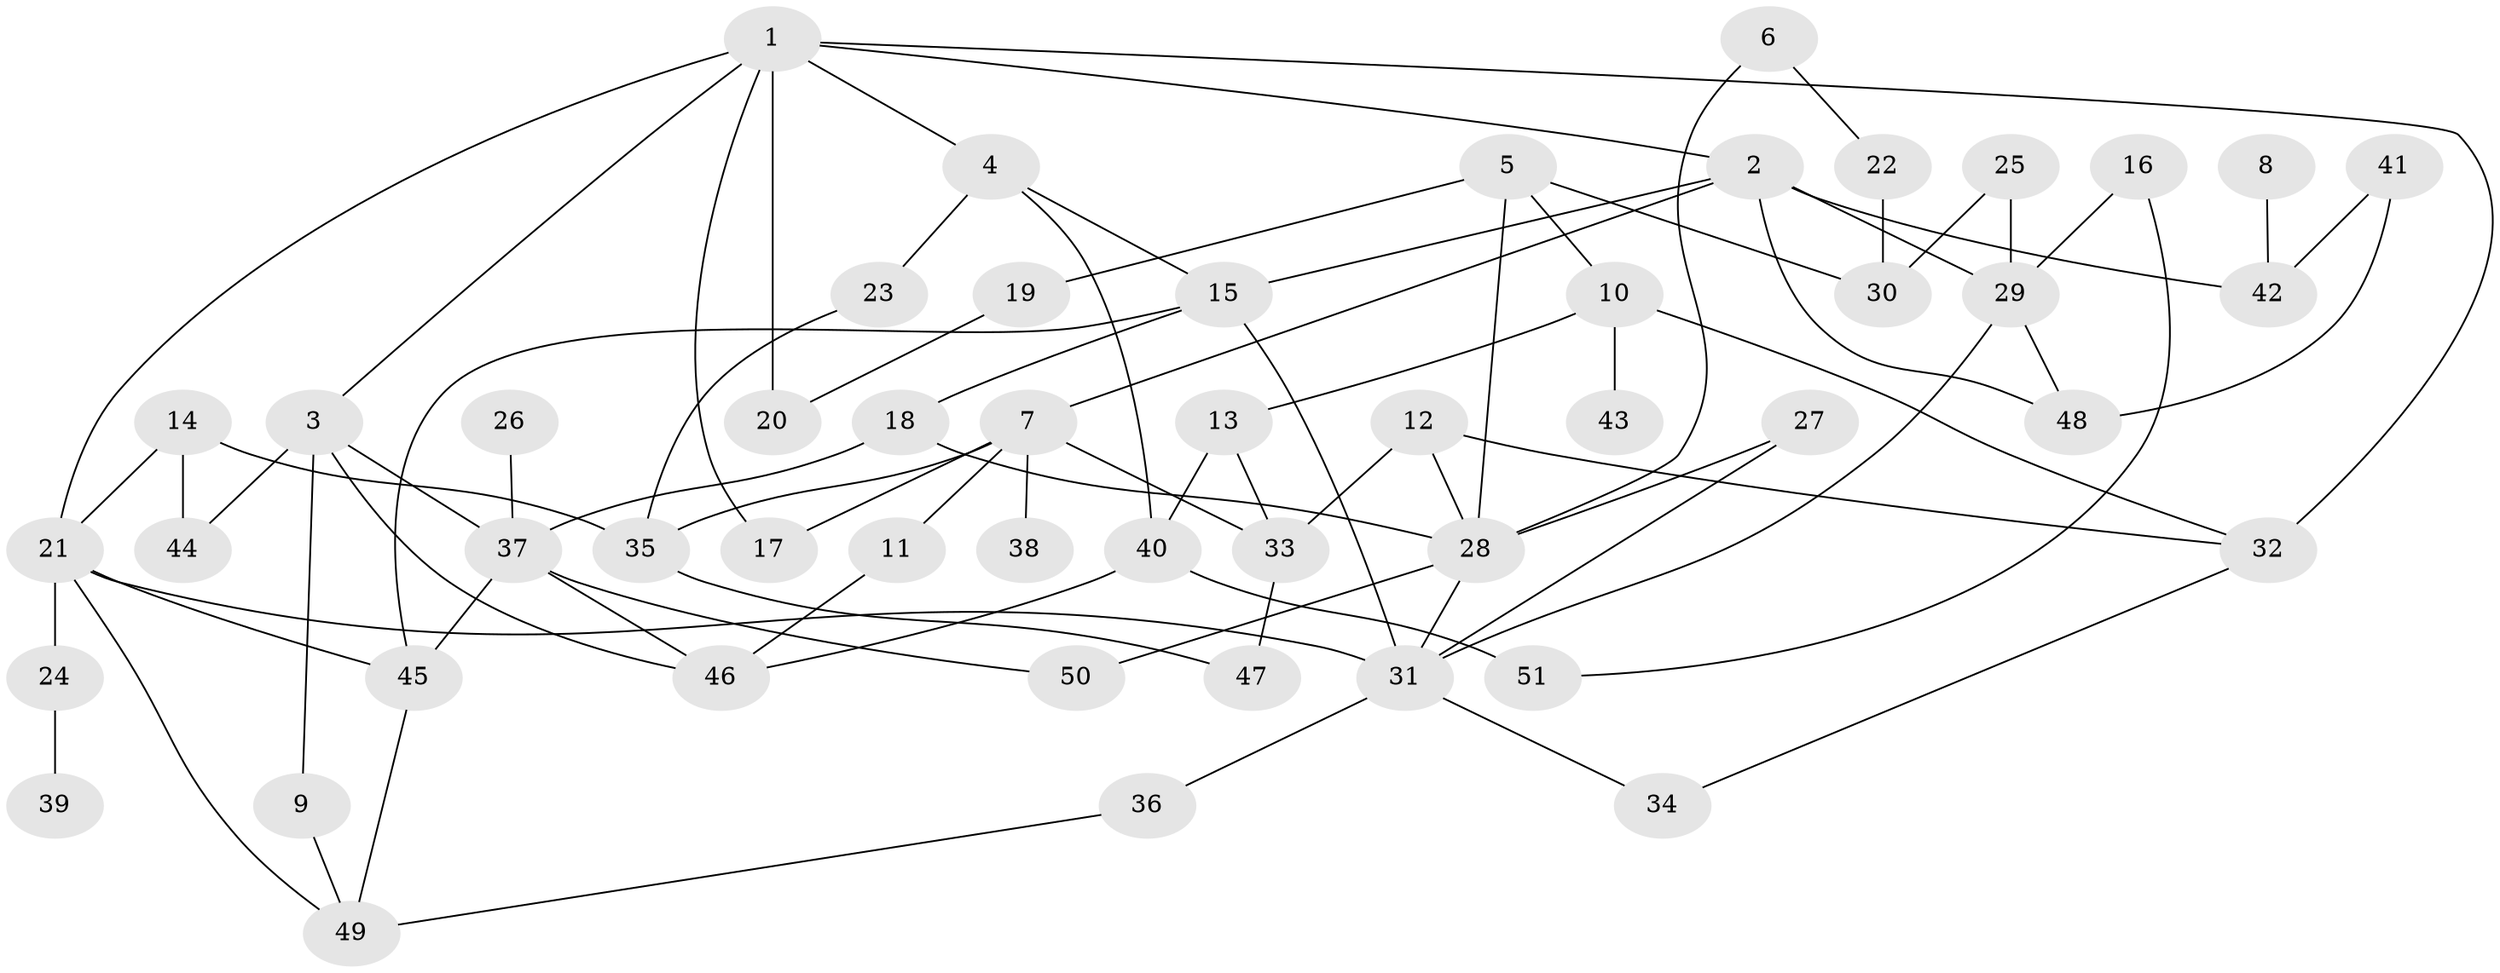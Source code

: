 // original degree distribution, {6: 0.0196078431372549, 4: 0.14705882352941177, 5: 0.058823529411764705, 7: 0.0196078431372549, 2: 0.35294117647058826, 3: 0.16666666666666666, 8: 0.00980392156862745, 1: 0.22549019607843138}
// Generated by graph-tools (version 1.1) at 2025/00/03/09/25 03:00:59]
// undirected, 51 vertices, 82 edges
graph export_dot {
graph [start="1"]
  node [color=gray90,style=filled];
  1;
  2;
  3;
  4;
  5;
  6;
  7;
  8;
  9;
  10;
  11;
  12;
  13;
  14;
  15;
  16;
  17;
  18;
  19;
  20;
  21;
  22;
  23;
  24;
  25;
  26;
  27;
  28;
  29;
  30;
  31;
  32;
  33;
  34;
  35;
  36;
  37;
  38;
  39;
  40;
  41;
  42;
  43;
  44;
  45;
  46;
  47;
  48;
  49;
  50;
  51;
  1 -- 2 [weight=1.0];
  1 -- 3 [weight=1.0];
  1 -- 4 [weight=1.0];
  1 -- 17 [weight=1.0];
  1 -- 20 [weight=1.0];
  1 -- 21 [weight=1.0];
  1 -- 32 [weight=1.0];
  2 -- 7 [weight=1.0];
  2 -- 15 [weight=1.0];
  2 -- 29 [weight=1.0];
  2 -- 42 [weight=1.0];
  2 -- 48 [weight=1.0];
  3 -- 9 [weight=1.0];
  3 -- 37 [weight=1.0];
  3 -- 44 [weight=1.0];
  3 -- 46 [weight=1.0];
  4 -- 15 [weight=1.0];
  4 -- 23 [weight=1.0];
  4 -- 40 [weight=1.0];
  5 -- 10 [weight=1.0];
  5 -- 19 [weight=1.0];
  5 -- 28 [weight=1.0];
  5 -- 30 [weight=1.0];
  6 -- 22 [weight=1.0];
  6 -- 28 [weight=1.0];
  7 -- 11 [weight=1.0];
  7 -- 17 [weight=1.0];
  7 -- 33 [weight=1.0];
  7 -- 35 [weight=1.0];
  7 -- 38 [weight=2.0];
  8 -- 42 [weight=1.0];
  9 -- 49 [weight=1.0];
  10 -- 13 [weight=1.0];
  10 -- 32 [weight=1.0];
  10 -- 43 [weight=1.0];
  11 -- 46 [weight=1.0];
  12 -- 28 [weight=1.0];
  12 -- 32 [weight=1.0];
  12 -- 33 [weight=1.0];
  13 -- 33 [weight=1.0];
  13 -- 40 [weight=1.0];
  14 -- 21 [weight=1.0];
  14 -- 35 [weight=1.0];
  14 -- 44 [weight=1.0];
  15 -- 18 [weight=1.0];
  15 -- 31 [weight=1.0];
  15 -- 45 [weight=1.0];
  16 -- 29 [weight=1.0];
  16 -- 51 [weight=1.0];
  18 -- 28 [weight=1.0];
  18 -- 37 [weight=1.0];
  19 -- 20 [weight=1.0];
  21 -- 24 [weight=1.0];
  21 -- 31 [weight=1.0];
  21 -- 45 [weight=1.0];
  21 -- 49 [weight=1.0];
  22 -- 30 [weight=1.0];
  23 -- 35 [weight=1.0];
  24 -- 39 [weight=1.0];
  25 -- 29 [weight=1.0];
  25 -- 30 [weight=1.0];
  26 -- 37 [weight=1.0];
  27 -- 28 [weight=1.0];
  27 -- 31 [weight=1.0];
  28 -- 31 [weight=1.0];
  28 -- 50 [weight=1.0];
  29 -- 31 [weight=1.0];
  29 -- 48 [weight=1.0];
  31 -- 34 [weight=1.0];
  31 -- 36 [weight=1.0];
  32 -- 34 [weight=1.0];
  33 -- 47 [weight=1.0];
  35 -- 47 [weight=1.0];
  36 -- 49 [weight=1.0];
  37 -- 45 [weight=1.0];
  37 -- 46 [weight=1.0];
  37 -- 50 [weight=1.0];
  40 -- 46 [weight=1.0];
  40 -- 51 [weight=2.0];
  41 -- 42 [weight=1.0];
  41 -- 48 [weight=1.0];
  45 -- 49 [weight=1.0];
}
